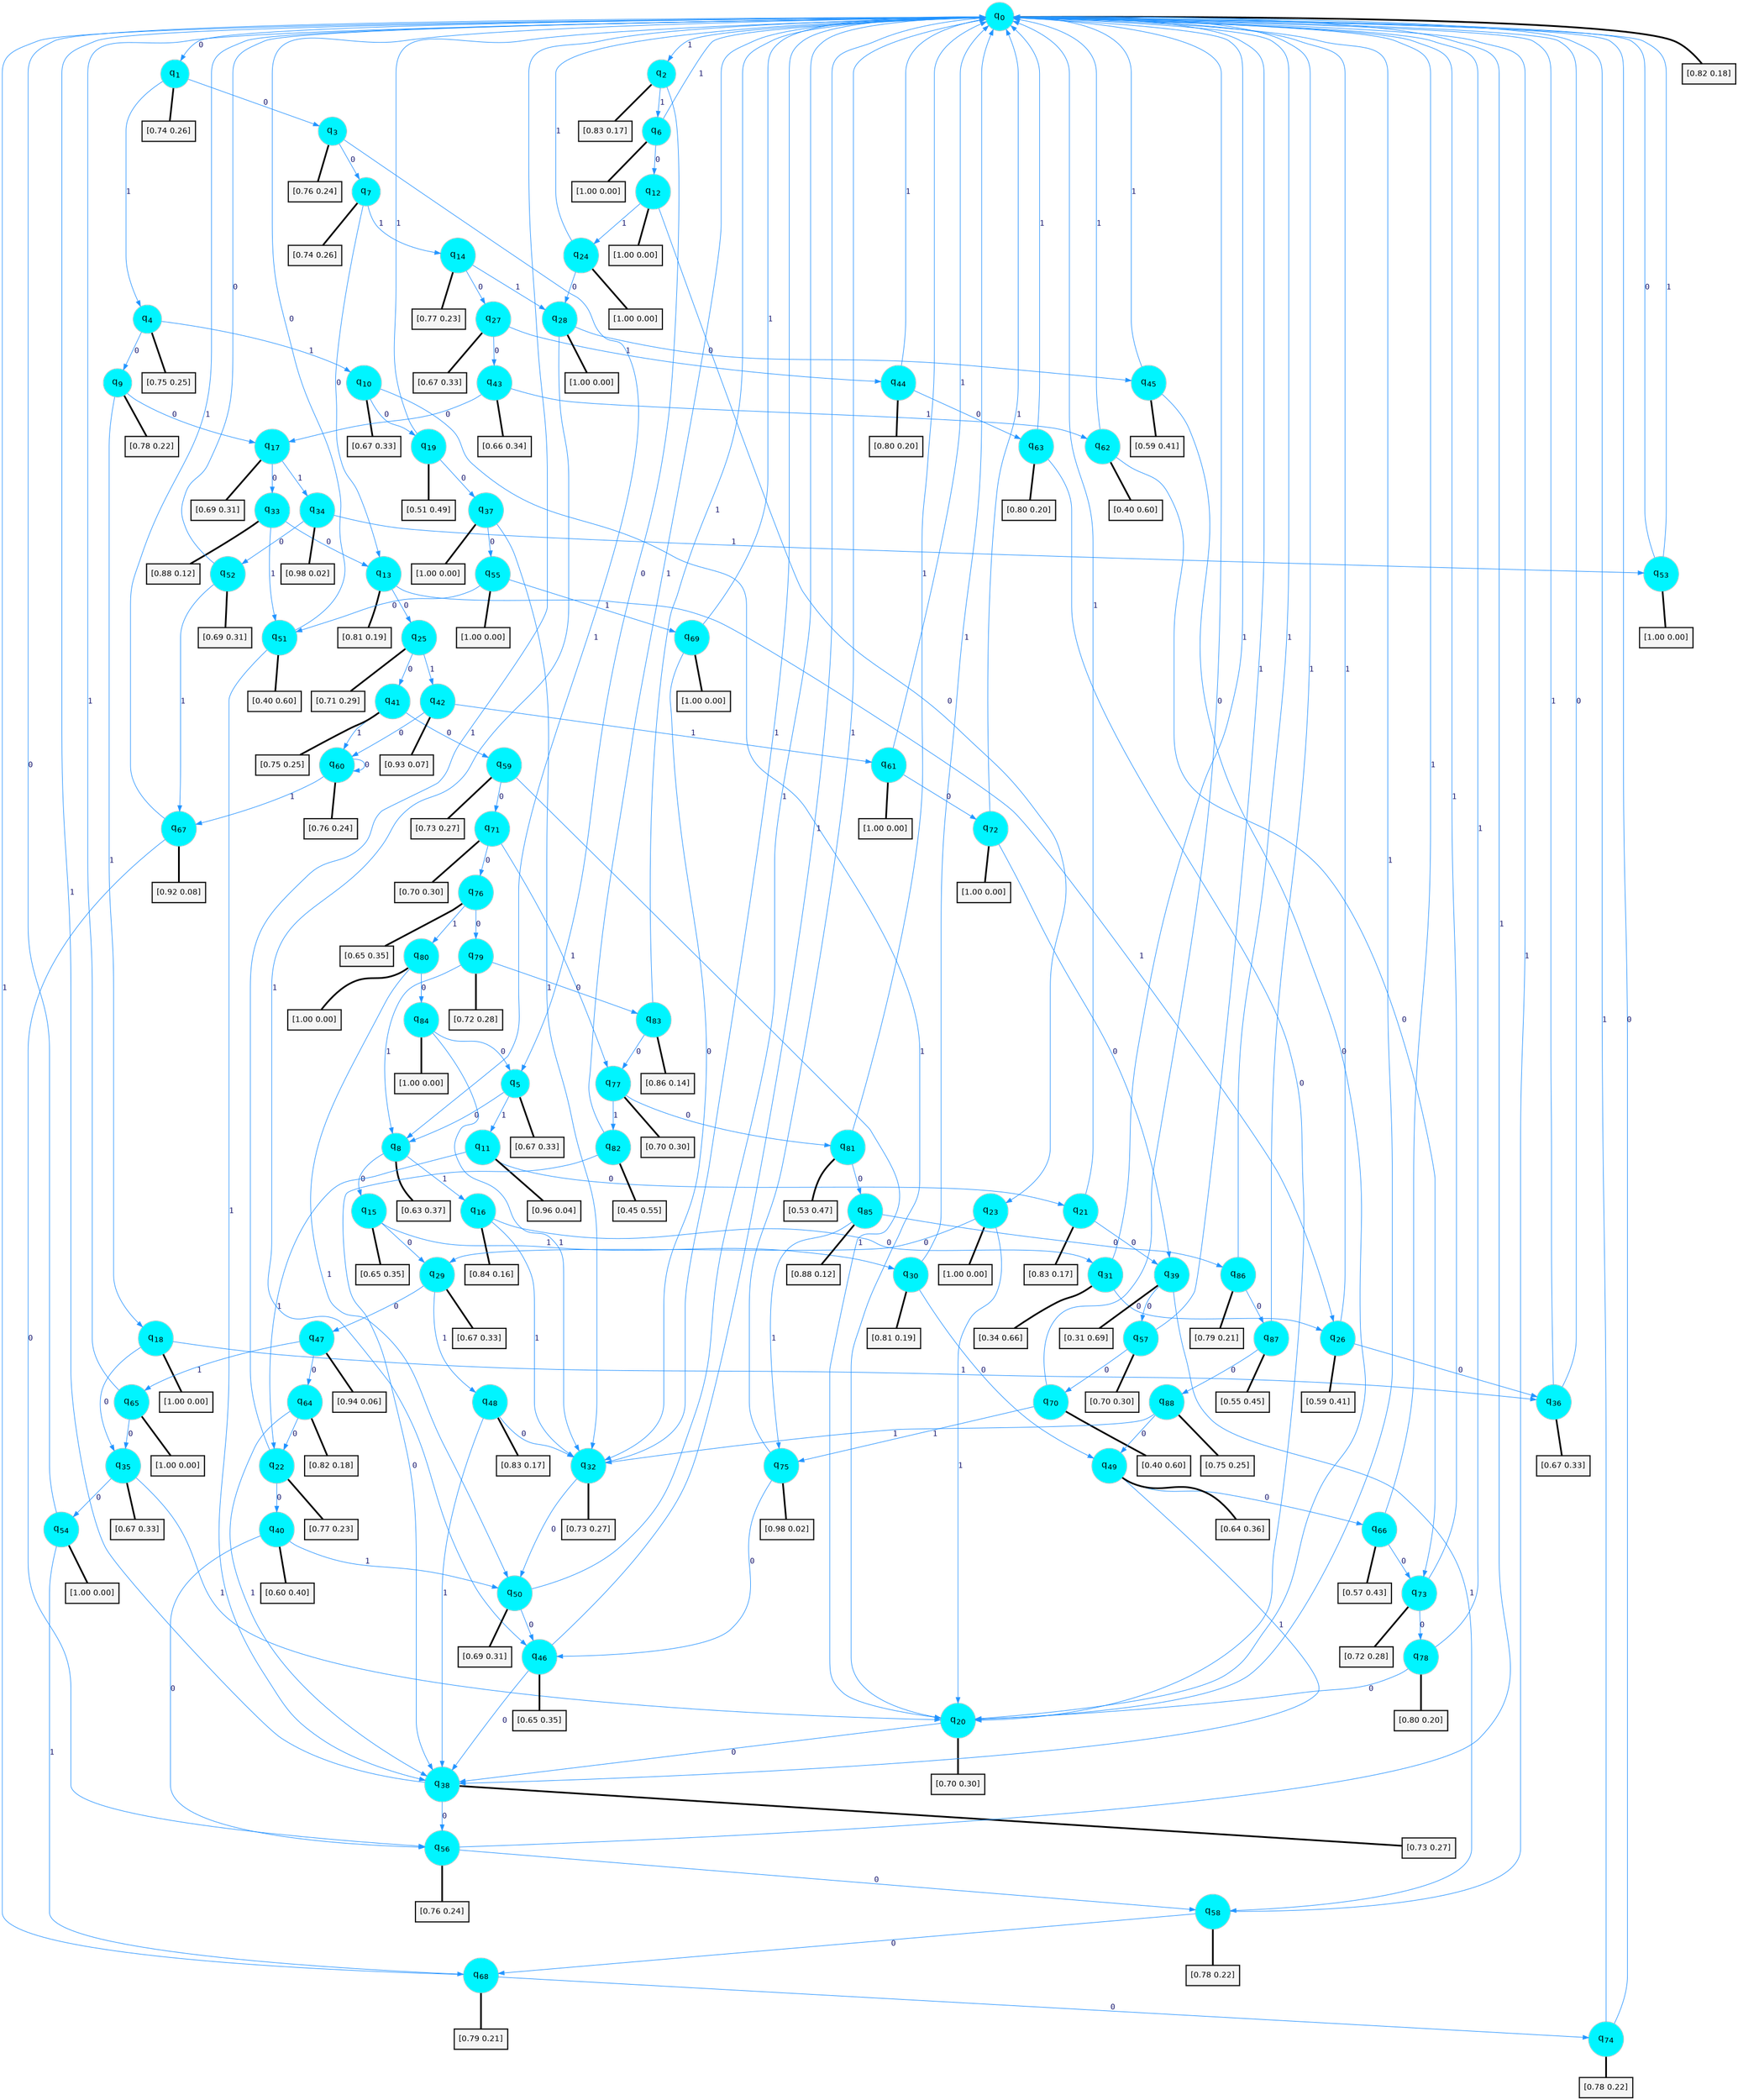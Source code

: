 digraph G {
graph [
bgcolor=transparent, dpi=300, rankdir=TD, size="40,25"];
node [
color=gray, fillcolor=turquoise1, fontcolor=black, fontname=Helvetica, fontsize=16, fontweight=bold, shape=circle, style=filled];
edge [
arrowsize=1, color=dodgerblue1, fontcolor=midnightblue, fontname=courier, fontweight=bold, penwidth=1, style=solid, weight=20];
0[label=<q<SUB>0</SUB>>];
1[label=<q<SUB>1</SUB>>];
2[label=<q<SUB>2</SUB>>];
3[label=<q<SUB>3</SUB>>];
4[label=<q<SUB>4</SUB>>];
5[label=<q<SUB>5</SUB>>];
6[label=<q<SUB>6</SUB>>];
7[label=<q<SUB>7</SUB>>];
8[label=<q<SUB>8</SUB>>];
9[label=<q<SUB>9</SUB>>];
10[label=<q<SUB>10</SUB>>];
11[label=<q<SUB>11</SUB>>];
12[label=<q<SUB>12</SUB>>];
13[label=<q<SUB>13</SUB>>];
14[label=<q<SUB>14</SUB>>];
15[label=<q<SUB>15</SUB>>];
16[label=<q<SUB>16</SUB>>];
17[label=<q<SUB>17</SUB>>];
18[label=<q<SUB>18</SUB>>];
19[label=<q<SUB>19</SUB>>];
20[label=<q<SUB>20</SUB>>];
21[label=<q<SUB>21</SUB>>];
22[label=<q<SUB>22</SUB>>];
23[label=<q<SUB>23</SUB>>];
24[label=<q<SUB>24</SUB>>];
25[label=<q<SUB>25</SUB>>];
26[label=<q<SUB>26</SUB>>];
27[label=<q<SUB>27</SUB>>];
28[label=<q<SUB>28</SUB>>];
29[label=<q<SUB>29</SUB>>];
30[label=<q<SUB>30</SUB>>];
31[label=<q<SUB>31</SUB>>];
32[label=<q<SUB>32</SUB>>];
33[label=<q<SUB>33</SUB>>];
34[label=<q<SUB>34</SUB>>];
35[label=<q<SUB>35</SUB>>];
36[label=<q<SUB>36</SUB>>];
37[label=<q<SUB>37</SUB>>];
38[label=<q<SUB>38</SUB>>];
39[label=<q<SUB>39</SUB>>];
40[label=<q<SUB>40</SUB>>];
41[label=<q<SUB>41</SUB>>];
42[label=<q<SUB>42</SUB>>];
43[label=<q<SUB>43</SUB>>];
44[label=<q<SUB>44</SUB>>];
45[label=<q<SUB>45</SUB>>];
46[label=<q<SUB>46</SUB>>];
47[label=<q<SUB>47</SUB>>];
48[label=<q<SUB>48</SUB>>];
49[label=<q<SUB>49</SUB>>];
50[label=<q<SUB>50</SUB>>];
51[label=<q<SUB>51</SUB>>];
52[label=<q<SUB>52</SUB>>];
53[label=<q<SUB>53</SUB>>];
54[label=<q<SUB>54</SUB>>];
55[label=<q<SUB>55</SUB>>];
56[label=<q<SUB>56</SUB>>];
57[label=<q<SUB>57</SUB>>];
58[label=<q<SUB>58</SUB>>];
59[label=<q<SUB>59</SUB>>];
60[label=<q<SUB>60</SUB>>];
61[label=<q<SUB>61</SUB>>];
62[label=<q<SUB>62</SUB>>];
63[label=<q<SUB>63</SUB>>];
64[label=<q<SUB>64</SUB>>];
65[label=<q<SUB>65</SUB>>];
66[label=<q<SUB>66</SUB>>];
67[label=<q<SUB>67</SUB>>];
68[label=<q<SUB>68</SUB>>];
69[label=<q<SUB>69</SUB>>];
70[label=<q<SUB>70</SUB>>];
71[label=<q<SUB>71</SUB>>];
72[label=<q<SUB>72</SUB>>];
73[label=<q<SUB>73</SUB>>];
74[label=<q<SUB>74</SUB>>];
75[label=<q<SUB>75</SUB>>];
76[label=<q<SUB>76</SUB>>];
77[label=<q<SUB>77</SUB>>];
78[label=<q<SUB>78</SUB>>];
79[label=<q<SUB>79</SUB>>];
80[label=<q<SUB>80</SUB>>];
81[label=<q<SUB>81</SUB>>];
82[label=<q<SUB>82</SUB>>];
83[label=<q<SUB>83</SUB>>];
84[label=<q<SUB>84</SUB>>];
85[label=<q<SUB>85</SUB>>];
86[label=<q<SUB>86</SUB>>];
87[label=<q<SUB>87</SUB>>];
88[label=<q<SUB>88</SUB>>];
89[label="[0.82 0.18]", shape=box,fontcolor=black, fontname=Helvetica, fontsize=14, penwidth=2, fillcolor=whitesmoke,color=black];
90[label="[0.74 0.26]", shape=box,fontcolor=black, fontname=Helvetica, fontsize=14, penwidth=2, fillcolor=whitesmoke,color=black];
91[label="[0.83 0.17]", shape=box,fontcolor=black, fontname=Helvetica, fontsize=14, penwidth=2, fillcolor=whitesmoke,color=black];
92[label="[0.76 0.24]", shape=box,fontcolor=black, fontname=Helvetica, fontsize=14, penwidth=2, fillcolor=whitesmoke,color=black];
93[label="[0.75 0.25]", shape=box,fontcolor=black, fontname=Helvetica, fontsize=14, penwidth=2, fillcolor=whitesmoke,color=black];
94[label="[0.67 0.33]", shape=box,fontcolor=black, fontname=Helvetica, fontsize=14, penwidth=2, fillcolor=whitesmoke,color=black];
95[label="[1.00 0.00]", shape=box,fontcolor=black, fontname=Helvetica, fontsize=14, penwidth=2, fillcolor=whitesmoke,color=black];
96[label="[0.74 0.26]", shape=box,fontcolor=black, fontname=Helvetica, fontsize=14, penwidth=2, fillcolor=whitesmoke,color=black];
97[label="[0.63 0.37]", shape=box,fontcolor=black, fontname=Helvetica, fontsize=14, penwidth=2, fillcolor=whitesmoke,color=black];
98[label="[0.78 0.22]", shape=box,fontcolor=black, fontname=Helvetica, fontsize=14, penwidth=2, fillcolor=whitesmoke,color=black];
99[label="[0.67 0.33]", shape=box,fontcolor=black, fontname=Helvetica, fontsize=14, penwidth=2, fillcolor=whitesmoke,color=black];
100[label="[0.96 0.04]", shape=box,fontcolor=black, fontname=Helvetica, fontsize=14, penwidth=2, fillcolor=whitesmoke,color=black];
101[label="[1.00 0.00]", shape=box,fontcolor=black, fontname=Helvetica, fontsize=14, penwidth=2, fillcolor=whitesmoke,color=black];
102[label="[0.81 0.19]", shape=box,fontcolor=black, fontname=Helvetica, fontsize=14, penwidth=2, fillcolor=whitesmoke,color=black];
103[label="[0.77 0.23]", shape=box,fontcolor=black, fontname=Helvetica, fontsize=14, penwidth=2, fillcolor=whitesmoke,color=black];
104[label="[0.65 0.35]", shape=box,fontcolor=black, fontname=Helvetica, fontsize=14, penwidth=2, fillcolor=whitesmoke,color=black];
105[label="[0.84 0.16]", shape=box,fontcolor=black, fontname=Helvetica, fontsize=14, penwidth=2, fillcolor=whitesmoke,color=black];
106[label="[0.69 0.31]", shape=box,fontcolor=black, fontname=Helvetica, fontsize=14, penwidth=2, fillcolor=whitesmoke,color=black];
107[label="[1.00 0.00]", shape=box,fontcolor=black, fontname=Helvetica, fontsize=14, penwidth=2, fillcolor=whitesmoke,color=black];
108[label="[0.51 0.49]", shape=box,fontcolor=black, fontname=Helvetica, fontsize=14, penwidth=2, fillcolor=whitesmoke,color=black];
109[label="[0.70 0.30]", shape=box,fontcolor=black, fontname=Helvetica, fontsize=14, penwidth=2, fillcolor=whitesmoke,color=black];
110[label="[0.83 0.17]", shape=box,fontcolor=black, fontname=Helvetica, fontsize=14, penwidth=2, fillcolor=whitesmoke,color=black];
111[label="[0.77 0.23]", shape=box,fontcolor=black, fontname=Helvetica, fontsize=14, penwidth=2, fillcolor=whitesmoke,color=black];
112[label="[1.00 0.00]", shape=box,fontcolor=black, fontname=Helvetica, fontsize=14, penwidth=2, fillcolor=whitesmoke,color=black];
113[label="[1.00 0.00]", shape=box,fontcolor=black, fontname=Helvetica, fontsize=14, penwidth=2, fillcolor=whitesmoke,color=black];
114[label="[0.71 0.29]", shape=box,fontcolor=black, fontname=Helvetica, fontsize=14, penwidth=2, fillcolor=whitesmoke,color=black];
115[label="[0.59 0.41]", shape=box,fontcolor=black, fontname=Helvetica, fontsize=14, penwidth=2, fillcolor=whitesmoke,color=black];
116[label="[0.67 0.33]", shape=box,fontcolor=black, fontname=Helvetica, fontsize=14, penwidth=2, fillcolor=whitesmoke,color=black];
117[label="[1.00 0.00]", shape=box,fontcolor=black, fontname=Helvetica, fontsize=14, penwidth=2, fillcolor=whitesmoke,color=black];
118[label="[0.67 0.33]", shape=box,fontcolor=black, fontname=Helvetica, fontsize=14, penwidth=2, fillcolor=whitesmoke,color=black];
119[label="[0.81 0.19]", shape=box,fontcolor=black, fontname=Helvetica, fontsize=14, penwidth=2, fillcolor=whitesmoke,color=black];
120[label="[0.34 0.66]", shape=box,fontcolor=black, fontname=Helvetica, fontsize=14, penwidth=2, fillcolor=whitesmoke,color=black];
121[label="[0.73 0.27]", shape=box,fontcolor=black, fontname=Helvetica, fontsize=14, penwidth=2, fillcolor=whitesmoke,color=black];
122[label="[0.88 0.12]", shape=box,fontcolor=black, fontname=Helvetica, fontsize=14, penwidth=2, fillcolor=whitesmoke,color=black];
123[label="[0.98 0.02]", shape=box,fontcolor=black, fontname=Helvetica, fontsize=14, penwidth=2, fillcolor=whitesmoke,color=black];
124[label="[0.67 0.33]", shape=box,fontcolor=black, fontname=Helvetica, fontsize=14, penwidth=2, fillcolor=whitesmoke,color=black];
125[label="[0.67 0.33]", shape=box,fontcolor=black, fontname=Helvetica, fontsize=14, penwidth=2, fillcolor=whitesmoke,color=black];
126[label="[1.00 0.00]", shape=box,fontcolor=black, fontname=Helvetica, fontsize=14, penwidth=2, fillcolor=whitesmoke,color=black];
127[label="[0.73 0.27]", shape=box,fontcolor=black, fontname=Helvetica, fontsize=14, penwidth=2, fillcolor=whitesmoke,color=black];
128[label="[0.31 0.69]", shape=box,fontcolor=black, fontname=Helvetica, fontsize=14, penwidth=2, fillcolor=whitesmoke,color=black];
129[label="[0.60 0.40]", shape=box,fontcolor=black, fontname=Helvetica, fontsize=14, penwidth=2, fillcolor=whitesmoke,color=black];
130[label="[0.75 0.25]", shape=box,fontcolor=black, fontname=Helvetica, fontsize=14, penwidth=2, fillcolor=whitesmoke,color=black];
131[label="[0.93 0.07]", shape=box,fontcolor=black, fontname=Helvetica, fontsize=14, penwidth=2, fillcolor=whitesmoke,color=black];
132[label="[0.66 0.34]", shape=box,fontcolor=black, fontname=Helvetica, fontsize=14, penwidth=2, fillcolor=whitesmoke,color=black];
133[label="[0.80 0.20]", shape=box,fontcolor=black, fontname=Helvetica, fontsize=14, penwidth=2, fillcolor=whitesmoke,color=black];
134[label="[0.59 0.41]", shape=box,fontcolor=black, fontname=Helvetica, fontsize=14, penwidth=2, fillcolor=whitesmoke,color=black];
135[label="[0.65 0.35]", shape=box,fontcolor=black, fontname=Helvetica, fontsize=14, penwidth=2, fillcolor=whitesmoke,color=black];
136[label="[0.94 0.06]", shape=box,fontcolor=black, fontname=Helvetica, fontsize=14, penwidth=2, fillcolor=whitesmoke,color=black];
137[label="[0.83 0.17]", shape=box,fontcolor=black, fontname=Helvetica, fontsize=14, penwidth=2, fillcolor=whitesmoke,color=black];
138[label="[0.64 0.36]", shape=box,fontcolor=black, fontname=Helvetica, fontsize=14, penwidth=2, fillcolor=whitesmoke,color=black];
139[label="[0.69 0.31]", shape=box,fontcolor=black, fontname=Helvetica, fontsize=14, penwidth=2, fillcolor=whitesmoke,color=black];
140[label="[0.40 0.60]", shape=box,fontcolor=black, fontname=Helvetica, fontsize=14, penwidth=2, fillcolor=whitesmoke,color=black];
141[label="[0.69 0.31]", shape=box,fontcolor=black, fontname=Helvetica, fontsize=14, penwidth=2, fillcolor=whitesmoke,color=black];
142[label="[1.00 0.00]", shape=box,fontcolor=black, fontname=Helvetica, fontsize=14, penwidth=2, fillcolor=whitesmoke,color=black];
143[label="[1.00 0.00]", shape=box,fontcolor=black, fontname=Helvetica, fontsize=14, penwidth=2, fillcolor=whitesmoke,color=black];
144[label="[1.00 0.00]", shape=box,fontcolor=black, fontname=Helvetica, fontsize=14, penwidth=2, fillcolor=whitesmoke,color=black];
145[label="[0.76 0.24]", shape=box,fontcolor=black, fontname=Helvetica, fontsize=14, penwidth=2, fillcolor=whitesmoke,color=black];
146[label="[0.70 0.30]", shape=box,fontcolor=black, fontname=Helvetica, fontsize=14, penwidth=2, fillcolor=whitesmoke,color=black];
147[label="[0.78 0.22]", shape=box,fontcolor=black, fontname=Helvetica, fontsize=14, penwidth=2, fillcolor=whitesmoke,color=black];
148[label="[0.73 0.27]", shape=box,fontcolor=black, fontname=Helvetica, fontsize=14, penwidth=2, fillcolor=whitesmoke,color=black];
149[label="[0.76 0.24]", shape=box,fontcolor=black, fontname=Helvetica, fontsize=14, penwidth=2, fillcolor=whitesmoke,color=black];
150[label="[1.00 0.00]", shape=box,fontcolor=black, fontname=Helvetica, fontsize=14, penwidth=2, fillcolor=whitesmoke,color=black];
151[label="[0.40 0.60]", shape=box,fontcolor=black, fontname=Helvetica, fontsize=14, penwidth=2, fillcolor=whitesmoke,color=black];
152[label="[0.80 0.20]", shape=box,fontcolor=black, fontname=Helvetica, fontsize=14, penwidth=2, fillcolor=whitesmoke,color=black];
153[label="[0.82 0.18]", shape=box,fontcolor=black, fontname=Helvetica, fontsize=14, penwidth=2, fillcolor=whitesmoke,color=black];
154[label="[1.00 0.00]", shape=box,fontcolor=black, fontname=Helvetica, fontsize=14, penwidth=2, fillcolor=whitesmoke,color=black];
155[label="[0.57 0.43]", shape=box,fontcolor=black, fontname=Helvetica, fontsize=14, penwidth=2, fillcolor=whitesmoke,color=black];
156[label="[0.92 0.08]", shape=box,fontcolor=black, fontname=Helvetica, fontsize=14, penwidth=2, fillcolor=whitesmoke,color=black];
157[label="[0.79 0.21]", shape=box,fontcolor=black, fontname=Helvetica, fontsize=14, penwidth=2, fillcolor=whitesmoke,color=black];
158[label="[1.00 0.00]", shape=box,fontcolor=black, fontname=Helvetica, fontsize=14, penwidth=2, fillcolor=whitesmoke,color=black];
159[label="[0.40 0.60]", shape=box,fontcolor=black, fontname=Helvetica, fontsize=14, penwidth=2, fillcolor=whitesmoke,color=black];
160[label="[0.70 0.30]", shape=box,fontcolor=black, fontname=Helvetica, fontsize=14, penwidth=2, fillcolor=whitesmoke,color=black];
161[label="[1.00 0.00]", shape=box,fontcolor=black, fontname=Helvetica, fontsize=14, penwidth=2, fillcolor=whitesmoke,color=black];
162[label="[0.72 0.28]", shape=box,fontcolor=black, fontname=Helvetica, fontsize=14, penwidth=2, fillcolor=whitesmoke,color=black];
163[label="[0.78 0.22]", shape=box,fontcolor=black, fontname=Helvetica, fontsize=14, penwidth=2, fillcolor=whitesmoke,color=black];
164[label="[0.98 0.02]", shape=box,fontcolor=black, fontname=Helvetica, fontsize=14, penwidth=2, fillcolor=whitesmoke,color=black];
165[label="[0.65 0.35]", shape=box,fontcolor=black, fontname=Helvetica, fontsize=14, penwidth=2, fillcolor=whitesmoke,color=black];
166[label="[0.70 0.30]", shape=box,fontcolor=black, fontname=Helvetica, fontsize=14, penwidth=2, fillcolor=whitesmoke,color=black];
167[label="[0.80 0.20]", shape=box,fontcolor=black, fontname=Helvetica, fontsize=14, penwidth=2, fillcolor=whitesmoke,color=black];
168[label="[0.72 0.28]", shape=box,fontcolor=black, fontname=Helvetica, fontsize=14, penwidth=2, fillcolor=whitesmoke,color=black];
169[label="[1.00 0.00]", shape=box,fontcolor=black, fontname=Helvetica, fontsize=14, penwidth=2, fillcolor=whitesmoke,color=black];
170[label="[0.53 0.47]", shape=box,fontcolor=black, fontname=Helvetica, fontsize=14, penwidth=2, fillcolor=whitesmoke,color=black];
171[label="[0.45 0.55]", shape=box,fontcolor=black, fontname=Helvetica, fontsize=14, penwidth=2, fillcolor=whitesmoke,color=black];
172[label="[0.86 0.14]", shape=box,fontcolor=black, fontname=Helvetica, fontsize=14, penwidth=2, fillcolor=whitesmoke,color=black];
173[label="[1.00 0.00]", shape=box,fontcolor=black, fontname=Helvetica, fontsize=14, penwidth=2, fillcolor=whitesmoke,color=black];
174[label="[0.88 0.12]", shape=box,fontcolor=black, fontname=Helvetica, fontsize=14, penwidth=2, fillcolor=whitesmoke,color=black];
175[label="[0.79 0.21]", shape=box,fontcolor=black, fontname=Helvetica, fontsize=14, penwidth=2, fillcolor=whitesmoke,color=black];
176[label="[0.55 0.45]", shape=box,fontcolor=black, fontname=Helvetica, fontsize=14, penwidth=2, fillcolor=whitesmoke,color=black];
177[label="[0.75 0.25]", shape=box,fontcolor=black, fontname=Helvetica, fontsize=14, penwidth=2, fillcolor=whitesmoke,color=black];
0->1 [label=0];
0->2 [label=1];
0->89 [arrowhead=none, penwidth=3,color=black];
1->3 [label=0];
1->4 [label=1];
1->90 [arrowhead=none, penwidth=3,color=black];
2->5 [label=0];
2->6 [label=1];
2->91 [arrowhead=none, penwidth=3,color=black];
3->7 [label=0];
3->8 [label=1];
3->92 [arrowhead=none, penwidth=3,color=black];
4->9 [label=0];
4->10 [label=1];
4->93 [arrowhead=none, penwidth=3,color=black];
5->8 [label=0];
5->11 [label=1];
5->94 [arrowhead=none, penwidth=3,color=black];
6->12 [label=0];
6->0 [label=1];
6->95 [arrowhead=none, penwidth=3,color=black];
7->13 [label=0];
7->14 [label=1];
7->96 [arrowhead=none, penwidth=3,color=black];
8->15 [label=0];
8->16 [label=1];
8->97 [arrowhead=none, penwidth=3,color=black];
9->17 [label=0];
9->18 [label=1];
9->98 [arrowhead=none, penwidth=3,color=black];
10->19 [label=0];
10->20 [label=1];
10->99 [arrowhead=none, penwidth=3,color=black];
11->21 [label=0];
11->22 [label=1];
11->100 [arrowhead=none, penwidth=3,color=black];
12->23 [label=0];
12->24 [label=1];
12->101 [arrowhead=none, penwidth=3,color=black];
13->25 [label=0];
13->26 [label=1];
13->102 [arrowhead=none, penwidth=3,color=black];
14->27 [label=0];
14->28 [label=1];
14->103 [arrowhead=none, penwidth=3,color=black];
15->29 [label=0];
15->30 [label=1];
15->104 [arrowhead=none, penwidth=3,color=black];
16->31 [label=0];
16->32 [label=1];
16->105 [arrowhead=none, penwidth=3,color=black];
17->33 [label=0];
17->34 [label=1];
17->106 [arrowhead=none, penwidth=3,color=black];
18->35 [label=0];
18->36 [label=1];
18->107 [arrowhead=none, penwidth=3,color=black];
19->37 [label=0];
19->0 [label=1];
19->108 [arrowhead=none, penwidth=3,color=black];
20->38 [label=0];
20->0 [label=1];
20->109 [arrowhead=none, penwidth=3,color=black];
21->39 [label=0];
21->0 [label=1];
21->110 [arrowhead=none, penwidth=3,color=black];
22->40 [label=0];
22->0 [label=1];
22->111 [arrowhead=none, penwidth=3,color=black];
23->29 [label=0];
23->20 [label=1];
23->112 [arrowhead=none, penwidth=3,color=black];
24->28 [label=0];
24->0 [label=1];
24->113 [arrowhead=none, penwidth=3,color=black];
25->41 [label=0];
25->42 [label=1];
25->114 [arrowhead=none, penwidth=3,color=black];
26->36 [label=0];
26->0 [label=1];
26->115 [arrowhead=none, penwidth=3,color=black];
27->43 [label=0];
27->44 [label=1];
27->116 [arrowhead=none, penwidth=3,color=black];
28->45 [label=0];
28->46 [label=1];
28->117 [arrowhead=none, penwidth=3,color=black];
29->47 [label=0];
29->48 [label=1];
29->118 [arrowhead=none, penwidth=3,color=black];
30->49 [label=0];
30->0 [label=1];
30->119 [arrowhead=none, penwidth=3,color=black];
31->26 [label=0];
31->0 [label=1];
31->120 [arrowhead=none, penwidth=3,color=black];
32->50 [label=0];
32->0 [label=1];
32->121 [arrowhead=none, penwidth=3,color=black];
33->13 [label=0];
33->51 [label=1];
33->122 [arrowhead=none, penwidth=3,color=black];
34->52 [label=0];
34->53 [label=1];
34->123 [arrowhead=none, penwidth=3,color=black];
35->54 [label=0];
35->20 [label=1];
35->124 [arrowhead=none, penwidth=3,color=black];
36->0 [label=0];
36->0 [label=1];
36->125 [arrowhead=none, penwidth=3,color=black];
37->55 [label=0];
37->32 [label=1];
37->126 [arrowhead=none, penwidth=3,color=black];
38->56 [label=0];
38->0 [label=1];
38->127 [arrowhead=none, penwidth=3,color=black];
39->57 [label=0];
39->58 [label=1];
39->128 [arrowhead=none, penwidth=3,color=black];
40->56 [label=0];
40->50 [label=1];
40->129 [arrowhead=none, penwidth=3,color=black];
41->59 [label=0];
41->60 [label=1];
41->130 [arrowhead=none, penwidth=3,color=black];
42->60 [label=0];
42->61 [label=1];
42->131 [arrowhead=none, penwidth=3,color=black];
43->17 [label=0];
43->62 [label=1];
43->132 [arrowhead=none, penwidth=3,color=black];
44->63 [label=0];
44->0 [label=1];
44->133 [arrowhead=none, penwidth=3,color=black];
45->20 [label=0];
45->0 [label=1];
45->134 [arrowhead=none, penwidth=3,color=black];
46->38 [label=0];
46->0 [label=1];
46->135 [arrowhead=none, penwidth=3,color=black];
47->64 [label=0];
47->65 [label=1];
47->136 [arrowhead=none, penwidth=3,color=black];
48->32 [label=0];
48->38 [label=1];
48->137 [arrowhead=none, penwidth=3,color=black];
49->66 [label=0];
49->38 [label=1];
49->138 [arrowhead=none, penwidth=3,color=black];
50->46 [label=0];
50->0 [label=1];
50->139 [arrowhead=none, penwidth=3,color=black];
51->0 [label=0];
51->38 [label=1];
51->140 [arrowhead=none, penwidth=3,color=black];
52->0 [label=0];
52->67 [label=1];
52->141 [arrowhead=none, penwidth=3,color=black];
53->0 [label=0];
53->0 [label=1];
53->142 [arrowhead=none, penwidth=3,color=black];
54->0 [label=0];
54->68 [label=1];
54->143 [arrowhead=none, penwidth=3,color=black];
55->51 [label=0];
55->69 [label=1];
55->144 [arrowhead=none, penwidth=3,color=black];
56->58 [label=0];
56->0 [label=1];
56->145 [arrowhead=none, penwidth=3,color=black];
57->70 [label=0];
57->0 [label=1];
57->146 [arrowhead=none, penwidth=3,color=black];
58->68 [label=0];
58->0 [label=1];
58->147 [arrowhead=none, penwidth=3,color=black];
59->71 [label=0];
59->20 [label=1];
59->148 [arrowhead=none, penwidth=3,color=black];
60->60 [label=0];
60->67 [label=1];
60->149 [arrowhead=none, penwidth=3,color=black];
61->72 [label=0];
61->0 [label=1];
61->150 [arrowhead=none, penwidth=3,color=black];
62->73 [label=0];
62->0 [label=1];
62->151 [arrowhead=none, penwidth=3,color=black];
63->20 [label=0];
63->0 [label=1];
63->152 [arrowhead=none, penwidth=3,color=black];
64->22 [label=0];
64->38 [label=1];
64->153 [arrowhead=none, penwidth=3,color=black];
65->35 [label=0];
65->0 [label=1];
65->154 [arrowhead=none, penwidth=3,color=black];
66->73 [label=0];
66->0 [label=1];
66->155 [arrowhead=none, penwidth=3,color=black];
67->56 [label=0];
67->0 [label=1];
67->156 [arrowhead=none, penwidth=3,color=black];
68->74 [label=0];
68->0 [label=1];
68->157 [arrowhead=none, penwidth=3,color=black];
69->32 [label=0];
69->0 [label=1];
69->158 [arrowhead=none, penwidth=3,color=black];
70->0 [label=0];
70->75 [label=1];
70->159 [arrowhead=none, penwidth=3,color=black];
71->76 [label=0];
71->77 [label=1];
71->160 [arrowhead=none, penwidth=3,color=black];
72->39 [label=0];
72->0 [label=1];
72->161 [arrowhead=none, penwidth=3,color=black];
73->78 [label=0];
73->0 [label=1];
73->162 [arrowhead=none, penwidth=3,color=black];
74->0 [label=0];
74->0 [label=1];
74->163 [arrowhead=none, penwidth=3,color=black];
75->46 [label=0];
75->0 [label=1];
75->164 [arrowhead=none, penwidth=3,color=black];
76->79 [label=0];
76->80 [label=1];
76->165 [arrowhead=none, penwidth=3,color=black];
77->81 [label=0];
77->82 [label=1];
77->166 [arrowhead=none, penwidth=3,color=black];
78->20 [label=0];
78->0 [label=1];
78->167 [arrowhead=none, penwidth=3,color=black];
79->83 [label=0];
79->8 [label=1];
79->168 [arrowhead=none, penwidth=3,color=black];
80->84 [label=0];
80->50 [label=1];
80->169 [arrowhead=none, penwidth=3,color=black];
81->85 [label=0];
81->0 [label=1];
81->170 [arrowhead=none, penwidth=3,color=black];
82->38 [label=0];
82->0 [label=1];
82->171 [arrowhead=none, penwidth=3,color=black];
83->77 [label=0];
83->0 [label=1];
83->172 [arrowhead=none, penwidth=3,color=black];
84->5 [label=0];
84->32 [label=1];
84->173 [arrowhead=none, penwidth=3,color=black];
85->86 [label=0];
85->75 [label=1];
85->174 [arrowhead=none, penwidth=3,color=black];
86->87 [label=0];
86->0 [label=1];
86->175 [arrowhead=none, penwidth=3,color=black];
87->88 [label=0];
87->0 [label=1];
87->176 [arrowhead=none, penwidth=3,color=black];
88->49 [label=0];
88->32 [label=1];
88->177 [arrowhead=none, penwidth=3,color=black];
}
